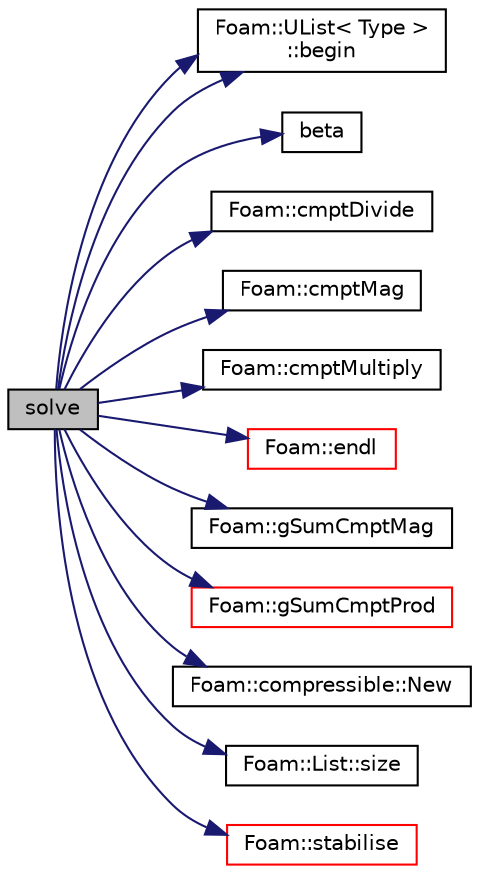 digraph "solve"
{
  bgcolor="transparent";
  edge [fontname="Helvetica",fontsize="10",labelfontname="Helvetica",labelfontsize="10"];
  node [fontname="Helvetica",fontsize="10",shape=record];
  rankdir="LR";
  Node1 [label="solve",height=0.2,width=0.4,color="black", fillcolor="grey75", style="filled", fontcolor="black"];
  Node1 -> Node2 [color="midnightblue",fontsize="10",style="solid",fontname="Helvetica"];
  Node2 [label="Foam::UList\< Type \>\l::begin",height=0.2,width=0.4,color="black",URL="$a02741.html#a8a0643ef7f391465066f7f07d45ce934",tooltip="Return an iterator to begin traversing the UList. "];
  Node1 -> Node2 [color="midnightblue",fontsize="10",style="solid",fontname="Helvetica"];
  Node1 -> Node3 [color="midnightblue",fontsize="10",style="solid",fontname="Helvetica"];
  Node3 [label="beta",height=0.2,width=0.4,color="black",URL="$a04521.html#a7f7bcc92fa37329ef6b25b3a843cb8ba"];
  Node1 -> Node4 [color="midnightblue",fontsize="10",style="solid",fontname="Helvetica"];
  Node4 [label="Foam::cmptDivide",height=0.2,width=0.4,color="black",URL="$a10742.html#ab11bc52b92972d4f1caa5db352e7e480"];
  Node1 -> Node5 [color="midnightblue",fontsize="10",style="solid",fontname="Helvetica"];
  Node5 [label="Foam::cmptMag",height=0.2,width=0.4,color="black",URL="$a10742.html#acf2383c8a0a1d5fef3eb5255b950229d"];
  Node1 -> Node6 [color="midnightblue",fontsize="10",style="solid",fontname="Helvetica"];
  Node6 [label="Foam::cmptMultiply",height=0.2,width=0.4,color="black",URL="$a10742.html#aa9d8965aaebcf396a2acfeed4942976b"];
  Node1 -> Node7 [color="midnightblue",fontsize="10",style="solid",fontname="Helvetica"];
  Node7 [label="Foam::endl",height=0.2,width=0.4,color="red",URL="$a10742.html#a2db8fe02a0d3909e9351bb4275b23ce4",tooltip="Add newline and flush stream. "];
  Node1 -> Node8 [color="midnightblue",fontsize="10",style="solid",fontname="Helvetica"];
  Node8 [label="Foam::gSumCmptMag",height=0.2,width=0.4,color="black",URL="$a10742.html#ae864d5cb3a8b030513c0f136475420ea"];
  Node1 -> Node9 [color="midnightblue",fontsize="10",style="solid",fontname="Helvetica"];
  Node9 [label="Foam::gSumCmptProd",height=0.2,width=0.4,color="red",URL="$a10742.html#afe5291c470b6a434026fb71cb9b8814c"];
  Node1 -> Node10 [color="midnightblue",fontsize="10",style="solid",fontname="Helvetica"];
  Node10 [label="Foam::compressible::New",height=0.2,width=0.4,color="black",URL="$a10749.html#ac8bda880d4c66ce83b8278cc6db08df1"];
  Node1 -> Node11 [color="midnightblue",fontsize="10",style="solid",fontname="Helvetica"];
  Node11 [label="Foam::List::size",height=0.2,width=0.4,color="black",URL="$a01367.html#a8a5f6fa29bd4b500caf186f60245b384",tooltip="Override size to be inconsistent with allocated storage. "];
  Node1 -> Node12 [color="midnightblue",fontsize="10",style="solid",fontname="Helvetica"];
  Node12 [label="Foam::stabilise",height=0.2,width=0.4,color="red",URL="$a10742.html#a1f3543a73e4e73c68a5d03e4dba703dd"];
}
